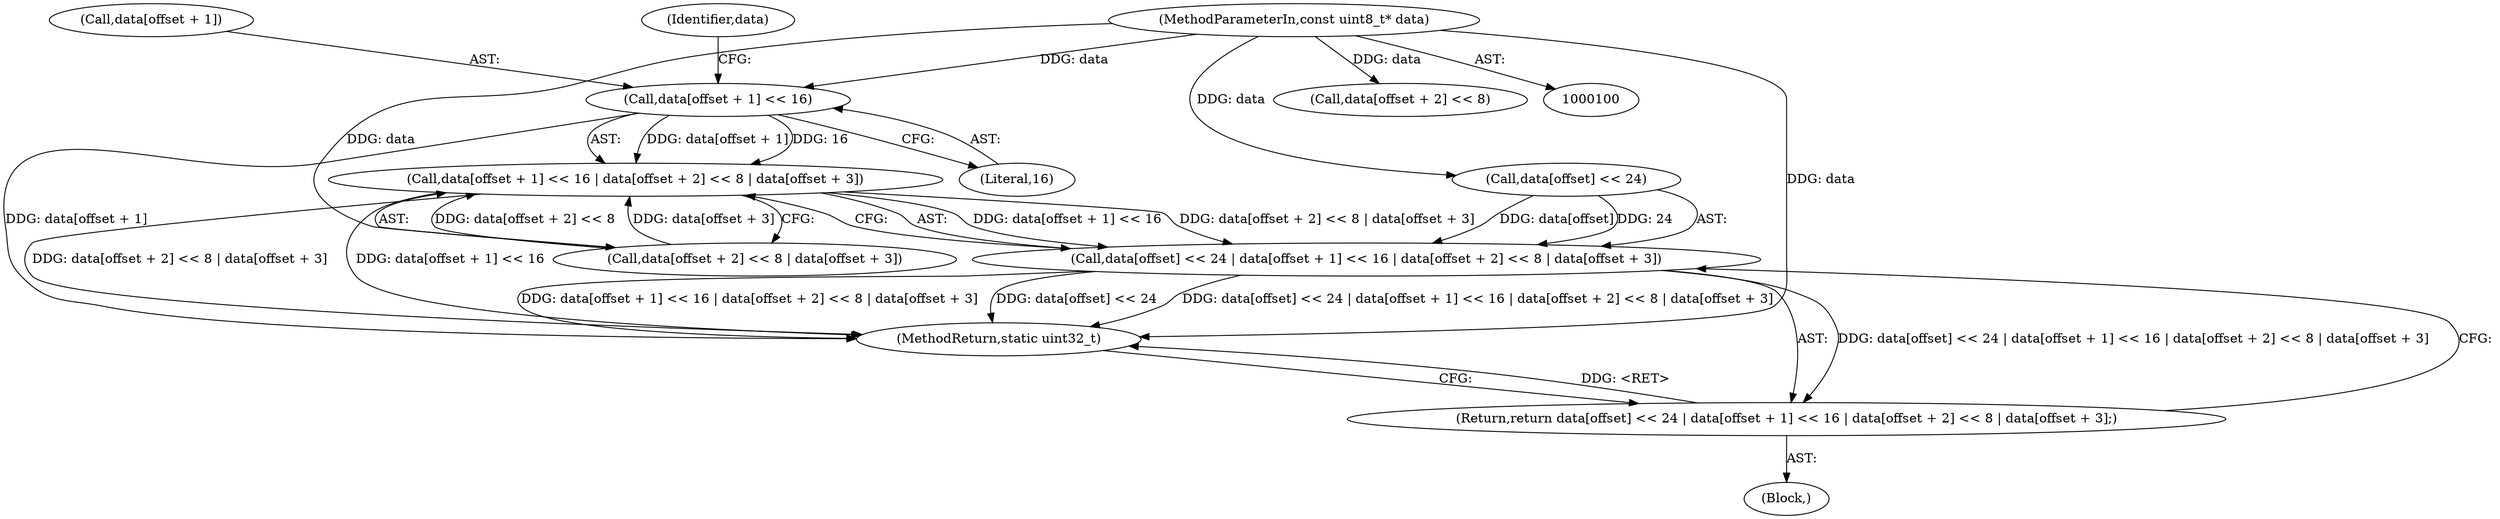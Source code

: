 digraph "1_Android_ed4c8d79153baab7f26562afb8930652dfbf853b_1@array" {
"1000112" [label="(Call,data[offset + 1] << 16)"];
"1000101" [label="(MethodParameterIn,const uint8_t* data)"];
"1000111" [label="(Call,data[offset + 1] << 16 | data[offset + 2] << 8 | data[offset + 3])"];
"1000105" [label="(Call,data[offset] << 24 | data[offset + 1] << 16 | data[offset + 2] << 8 | data[offset + 3])"];
"1000104" [label="(Return,return data[offset] << 24 | data[offset + 1] << 16 | data[offset + 2] << 8 | data[offset + 3];)"];
"1000111" [label="(Call,data[offset + 1] << 16 | data[offset + 2] << 8 | data[offset + 3])"];
"1000119" [label="(Call,data[offset + 2] << 8 | data[offset + 3])"];
"1000103" [label="(Block,)"];
"1000112" [label="(Call,data[offset + 1] << 16)"];
"1000113" [label="(Call,data[offset + 1])"];
"1000105" [label="(Call,data[offset] << 24 | data[offset + 1] << 16 | data[offset + 2] << 8 | data[offset + 3])"];
"1000104" [label="(Return,return data[offset] << 24 | data[offset + 1] << 16 | data[offset + 2] << 8 | data[offset + 3];)"];
"1000101" [label="(MethodParameterIn,const uint8_t* data)"];
"1000106" [label="(Call,data[offset] << 24)"];
"1000120" [label="(Call,data[offset + 2] << 8)"];
"1000118" [label="(Literal,16)"];
"1000122" [label="(Identifier,data)"];
"1000132" [label="(MethodReturn,static uint32_t)"];
"1000112" -> "1000111"  [label="AST: "];
"1000112" -> "1000118"  [label="CFG: "];
"1000113" -> "1000112"  [label="AST: "];
"1000118" -> "1000112"  [label="AST: "];
"1000122" -> "1000112"  [label="CFG: "];
"1000112" -> "1000132"  [label="DDG: data[offset + 1]"];
"1000112" -> "1000111"  [label="DDG: data[offset + 1]"];
"1000112" -> "1000111"  [label="DDG: 16"];
"1000101" -> "1000112"  [label="DDG: data"];
"1000101" -> "1000100"  [label="AST: "];
"1000101" -> "1000132"  [label="DDG: data"];
"1000101" -> "1000106"  [label="DDG: data"];
"1000101" -> "1000120"  [label="DDG: data"];
"1000101" -> "1000119"  [label="DDG: data"];
"1000111" -> "1000105"  [label="AST: "];
"1000111" -> "1000119"  [label="CFG: "];
"1000119" -> "1000111"  [label="AST: "];
"1000105" -> "1000111"  [label="CFG: "];
"1000111" -> "1000132"  [label="DDG: data[offset + 2] << 8 | data[offset + 3]"];
"1000111" -> "1000132"  [label="DDG: data[offset + 1] << 16"];
"1000111" -> "1000105"  [label="DDG: data[offset + 1] << 16"];
"1000111" -> "1000105"  [label="DDG: data[offset + 2] << 8 | data[offset + 3]"];
"1000119" -> "1000111"  [label="DDG: data[offset + 2] << 8"];
"1000119" -> "1000111"  [label="DDG: data[offset + 3]"];
"1000105" -> "1000104"  [label="AST: "];
"1000106" -> "1000105"  [label="AST: "];
"1000104" -> "1000105"  [label="CFG: "];
"1000105" -> "1000132"  [label="DDG: data[offset] << 24 | data[offset + 1] << 16 | data[offset + 2] << 8 | data[offset + 3]"];
"1000105" -> "1000132"  [label="DDG: data[offset + 1] << 16 | data[offset + 2] << 8 | data[offset + 3]"];
"1000105" -> "1000132"  [label="DDG: data[offset] << 24"];
"1000105" -> "1000104"  [label="DDG: data[offset] << 24 | data[offset + 1] << 16 | data[offset + 2] << 8 | data[offset + 3]"];
"1000106" -> "1000105"  [label="DDG: data[offset]"];
"1000106" -> "1000105"  [label="DDG: 24"];
"1000104" -> "1000103"  [label="AST: "];
"1000132" -> "1000104"  [label="CFG: "];
"1000104" -> "1000132"  [label="DDG: <RET>"];
}
